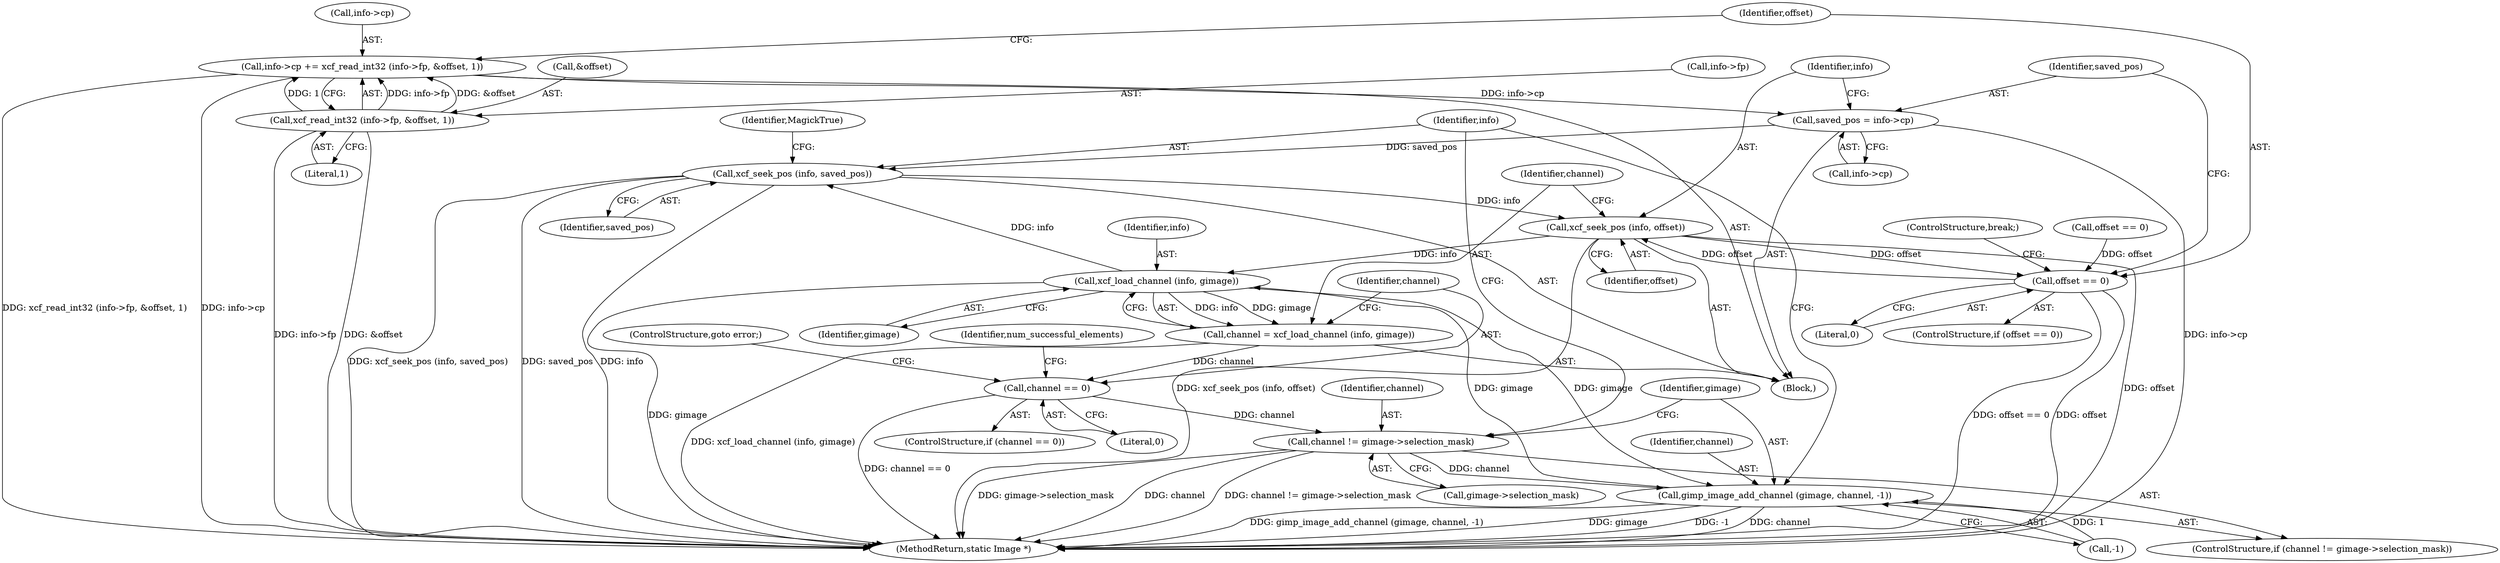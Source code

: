 digraph "0_ImageMagick_d31fec57e9dfb0516deead2053a856e3c71e9751@API" {
"1000929" [label="(Call,info->cp += xcf_read_int32 (info->fp, &offset, 1))"];
"1000933" [label="(Call,xcf_read_int32 (info->fp, &offset, 1))"];
"1000945" [label="(Call,saved_pos = info->cp)"];
"1000976" [label="(Call,xcf_seek_pos (info, saved_pos))"];
"1000950" [label="(Call,xcf_seek_pos (info, offset))"];
"1000941" [label="(Call,offset == 0)"];
"1000955" [label="(Call,xcf_load_channel (info, gimage))"];
"1000953" [label="(Call,channel = xcf_load_channel (info, gimage))"];
"1000959" [label="(Call,channel == 0)"];
"1000966" [label="(Call,channel != gimage->selection_mask)"];
"1000971" [label="(Call,gimp_image_add_channel (gimage, channel, -1))"];
"1000930" [label="(Call,info->cp)"];
"1000942" [label="(Identifier,offset)"];
"1000943" [label="(Literal,0)"];
"1000973" [label="(Identifier,channel)"];
"1000941" [label="(Call,offset == 0)"];
"1000773" [label="(Call,offset == 0)"];
"1000937" [label="(Call,&offset)"];
"1000966" [label="(Call,channel != gimage->selection_mask)"];
"1000956" [label="(Identifier,info)"];
"1000962" [label="(ControlStructure,goto error;)"];
"1000965" [label="(ControlStructure,if (channel != gimage->selection_mask))"];
"1000928" [label="(Block,)"];
"1000940" [label="(ControlStructure,if (offset == 0))"];
"1000950" [label="(Call,xcf_seek_pos (info, offset))"];
"1000955" [label="(Call,xcf_load_channel (info, gimage))"];
"1000967" [label="(Identifier,channel)"];
"1000968" [label="(Call,gimage->selection_mask)"];
"1000939" [label="(Literal,1)"];
"1000945" [label="(Call,saved_pos = info->cp)"];
"1000954" [label="(Identifier,channel)"];
"1000934" [label="(Call,info->fp)"];
"1000946" [label="(Identifier,saved_pos)"];
"1000976" [label="(Call,xcf_seek_pos (info, saved_pos))"];
"1000944" [label="(ControlStructure,break;)"];
"1000971" [label="(Call,gimp_image_add_channel (gimage, channel, -1))"];
"1000958" [label="(ControlStructure,if (channel == 0))"];
"1000957" [label="(Identifier,gimage)"];
"1000952" [label="(Identifier,offset)"];
"1000951" [label="(Identifier,info)"];
"1001006" [label="(MethodReturn,static Image *)"];
"1000927" [label="(Identifier,MagickTrue)"];
"1000978" [label="(Identifier,saved_pos)"];
"1000961" [label="(Literal,0)"];
"1000929" [label="(Call,info->cp += xcf_read_int32 (info->fp, &offset, 1))"];
"1000933" [label="(Call,xcf_read_int32 (info->fp, &offset, 1))"];
"1000959" [label="(Call,channel == 0)"];
"1000947" [label="(Call,info->cp)"];
"1000964" [label="(Identifier,num_successful_elements)"];
"1000974" [label="(Call,-1)"];
"1000953" [label="(Call,channel = xcf_load_channel (info, gimage))"];
"1000960" [label="(Identifier,channel)"];
"1000977" [label="(Identifier,info)"];
"1000972" [label="(Identifier,gimage)"];
"1000929" -> "1000928"  [label="AST: "];
"1000929" -> "1000933"  [label="CFG: "];
"1000930" -> "1000929"  [label="AST: "];
"1000933" -> "1000929"  [label="AST: "];
"1000942" -> "1000929"  [label="CFG: "];
"1000929" -> "1001006"  [label="DDG: xcf_read_int32 (info->fp, &offset, 1)"];
"1000929" -> "1001006"  [label="DDG: info->cp"];
"1000933" -> "1000929"  [label="DDG: info->fp"];
"1000933" -> "1000929"  [label="DDG: &offset"];
"1000933" -> "1000929"  [label="DDG: 1"];
"1000929" -> "1000945"  [label="DDG: info->cp"];
"1000933" -> "1000939"  [label="CFG: "];
"1000934" -> "1000933"  [label="AST: "];
"1000937" -> "1000933"  [label="AST: "];
"1000939" -> "1000933"  [label="AST: "];
"1000933" -> "1001006"  [label="DDG: &offset"];
"1000933" -> "1001006"  [label="DDG: info->fp"];
"1000945" -> "1000928"  [label="AST: "];
"1000945" -> "1000947"  [label="CFG: "];
"1000946" -> "1000945"  [label="AST: "];
"1000947" -> "1000945"  [label="AST: "];
"1000951" -> "1000945"  [label="CFG: "];
"1000945" -> "1001006"  [label="DDG: info->cp"];
"1000945" -> "1000976"  [label="DDG: saved_pos"];
"1000976" -> "1000928"  [label="AST: "];
"1000976" -> "1000978"  [label="CFG: "];
"1000977" -> "1000976"  [label="AST: "];
"1000978" -> "1000976"  [label="AST: "];
"1000927" -> "1000976"  [label="CFG: "];
"1000976" -> "1001006"  [label="DDG: info"];
"1000976" -> "1001006"  [label="DDG: xcf_seek_pos (info, saved_pos)"];
"1000976" -> "1001006"  [label="DDG: saved_pos"];
"1000976" -> "1000950"  [label="DDG: info"];
"1000955" -> "1000976"  [label="DDG: info"];
"1000950" -> "1000928"  [label="AST: "];
"1000950" -> "1000952"  [label="CFG: "];
"1000951" -> "1000950"  [label="AST: "];
"1000952" -> "1000950"  [label="AST: "];
"1000954" -> "1000950"  [label="CFG: "];
"1000950" -> "1001006"  [label="DDG: xcf_seek_pos (info, offset)"];
"1000950" -> "1001006"  [label="DDG: offset"];
"1000950" -> "1000941"  [label="DDG: offset"];
"1000941" -> "1000950"  [label="DDG: offset"];
"1000950" -> "1000955"  [label="DDG: info"];
"1000941" -> "1000940"  [label="AST: "];
"1000941" -> "1000943"  [label="CFG: "];
"1000942" -> "1000941"  [label="AST: "];
"1000943" -> "1000941"  [label="AST: "];
"1000944" -> "1000941"  [label="CFG: "];
"1000946" -> "1000941"  [label="CFG: "];
"1000941" -> "1001006"  [label="DDG: offset"];
"1000941" -> "1001006"  [label="DDG: offset == 0"];
"1000773" -> "1000941"  [label="DDG: offset"];
"1000955" -> "1000953"  [label="AST: "];
"1000955" -> "1000957"  [label="CFG: "];
"1000956" -> "1000955"  [label="AST: "];
"1000957" -> "1000955"  [label="AST: "];
"1000953" -> "1000955"  [label="CFG: "];
"1000955" -> "1001006"  [label="DDG: gimage"];
"1000955" -> "1000953"  [label="DDG: info"];
"1000955" -> "1000953"  [label="DDG: gimage"];
"1000971" -> "1000955"  [label="DDG: gimage"];
"1000955" -> "1000971"  [label="DDG: gimage"];
"1000953" -> "1000928"  [label="AST: "];
"1000954" -> "1000953"  [label="AST: "];
"1000960" -> "1000953"  [label="CFG: "];
"1000953" -> "1001006"  [label="DDG: xcf_load_channel (info, gimage)"];
"1000953" -> "1000959"  [label="DDG: channel"];
"1000959" -> "1000958"  [label="AST: "];
"1000959" -> "1000961"  [label="CFG: "];
"1000960" -> "1000959"  [label="AST: "];
"1000961" -> "1000959"  [label="AST: "];
"1000962" -> "1000959"  [label="CFG: "];
"1000964" -> "1000959"  [label="CFG: "];
"1000959" -> "1001006"  [label="DDG: channel == 0"];
"1000959" -> "1000966"  [label="DDG: channel"];
"1000966" -> "1000965"  [label="AST: "];
"1000966" -> "1000968"  [label="CFG: "];
"1000967" -> "1000966"  [label="AST: "];
"1000968" -> "1000966"  [label="AST: "];
"1000972" -> "1000966"  [label="CFG: "];
"1000977" -> "1000966"  [label="CFG: "];
"1000966" -> "1001006"  [label="DDG: channel"];
"1000966" -> "1001006"  [label="DDG: channel != gimage->selection_mask"];
"1000966" -> "1001006"  [label="DDG: gimage->selection_mask"];
"1000966" -> "1000971"  [label="DDG: channel"];
"1000971" -> "1000965"  [label="AST: "];
"1000971" -> "1000974"  [label="CFG: "];
"1000972" -> "1000971"  [label="AST: "];
"1000973" -> "1000971"  [label="AST: "];
"1000974" -> "1000971"  [label="AST: "];
"1000977" -> "1000971"  [label="CFG: "];
"1000971" -> "1001006"  [label="DDG: gimage"];
"1000971" -> "1001006"  [label="DDG: -1"];
"1000971" -> "1001006"  [label="DDG: channel"];
"1000971" -> "1001006"  [label="DDG: gimp_image_add_channel (gimage, channel, -1)"];
"1000974" -> "1000971"  [label="DDG: 1"];
}
